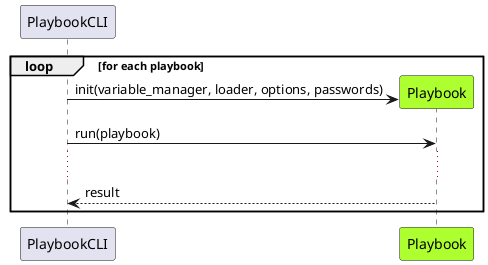 @startuml

participant PlaybookCLI
participant Playbook #GreenYellow
loop for each playbook

create Playbook
PlaybookCLI -> Playbook: init(variable_manager, loader, options, passwords)
PlaybookCLI -> Playbook: run(playbook)

...
Playbook --> PlaybookCLI: result

end


@enduml

